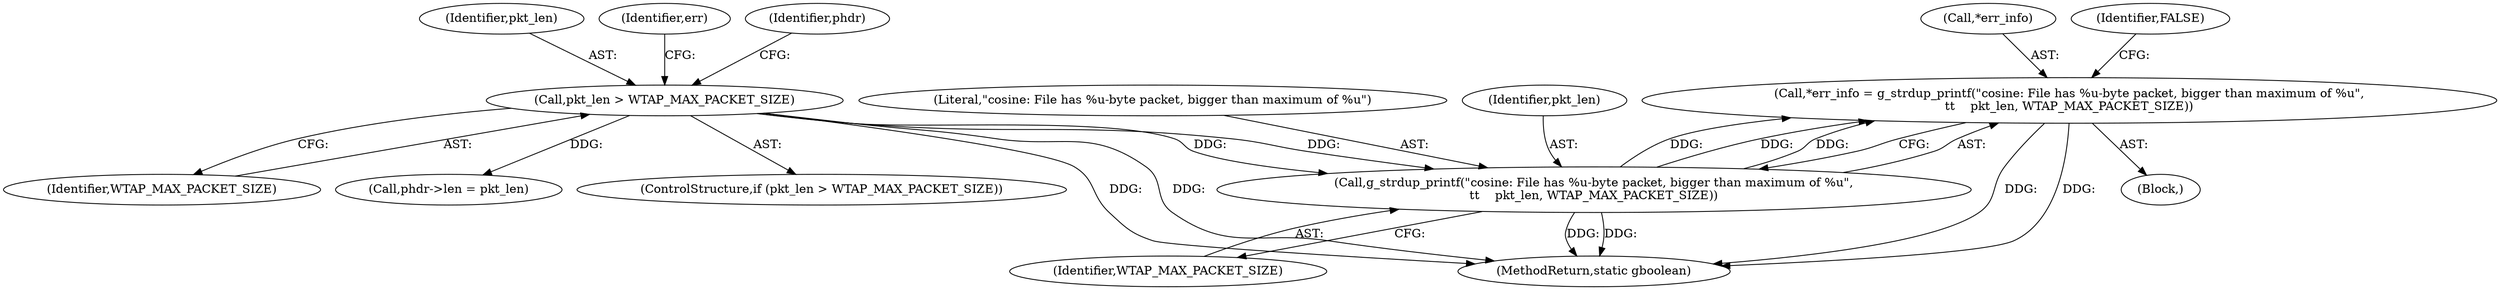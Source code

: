 digraph "0_wireshark_f5ec0afb766f19519ea9623152cca3bbe2229500_2@API" {
"1000291" [label="(Call,*err_info = g_strdup_printf(\"cosine: File has %u-byte packet, bigger than maximum of %u\",\n\t\t    pkt_len, WTAP_MAX_PACKET_SIZE))"];
"1000294" [label="(Call,g_strdup_printf(\"cosine: File has %u-byte packet, bigger than maximum of %u\",\n\t\t    pkt_len, WTAP_MAX_PACKET_SIZE))"];
"1000283" [label="(Call,pkt_len > WTAP_MAX_PACKET_SIZE)"];
"1000285" [label="(Identifier,WTAP_MAX_PACKET_SIZE)"];
"1000295" [label="(Literal,\"cosine: File has %u-byte packet, bigger than maximum of %u\")"];
"1000284" [label="(Identifier,pkt_len)"];
"1000291" [label="(Call,*err_info = g_strdup_printf(\"cosine: File has %u-byte packet, bigger than maximum of %u\",\n\t\t    pkt_len, WTAP_MAX_PACKET_SIZE))"];
"1000370" [label="(Call,phdr->len = pkt_len)"];
"1000299" [label="(Identifier,FALSE)"];
"1000296" [label="(Identifier,pkt_len)"];
"1000294" [label="(Call,g_strdup_printf(\"cosine: File has %u-byte packet, bigger than maximum of %u\",\n\t\t    pkt_len, WTAP_MAX_PACKET_SIZE))"];
"1000578" [label="(MethodReturn,static gboolean)"];
"1000289" [label="(Identifier,err)"];
"1000282" [label="(ControlStructure,if (pkt_len > WTAP_MAX_PACKET_SIZE))"];
"1000297" [label="(Identifier,WTAP_MAX_PACKET_SIZE)"];
"1000283" [label="(Call,pkt_len > WTAP_MAX_PACKET_SIZE)"];
"1000292" [label="(Call,*err_info)"];
"1000286" [label="(Block,)"];
"1000302" [label="(Identifier,phdr)"];
"1000291" -> "1000286"  [label="AST: "];
"1000291" -> "1000294"  [label="CFG: "];
"1000292" -> "1000291"  [label="AST: "];
"1000294" -> "1000291"  [label="AST: "];
"1000299" -> "1000291"  [label="CFG: "];
"1000291" -> "1000578"  [label="DDG: "];
"1000291" -> "1000578"  [label="DDG: "];
"1000294" -> "1000291"  [label="DDG: "];
"1000294" -> "1000291"  [label="DDG: "];
"1000294" -> "1000291"  [label="DDG: "];
"1000294" -> "1000297"  [label="CFG: "];
"1000295" -> "1000294"  [label="AST: "];
"1000296" -> "1000294"  [label="AST: "];
"1000297" -> "1000294"  [label="AST: "];
"1000294" -> "1000578"  [label="DDG: "];
"1000294" -> "1000578"  [label="DDG: "];
"1000283" -> "1000294"  [label="DDG: "];
"1000283" -> "1000294"  [label="DDG: "];
"1000283" -> "1000282"  [label="AST: "];
"1000283" -> "1000285"  [label="CFG: "];
"1000284" -> "1000283"  [label="AST: "];
"1000285" -> "1000283"  [label="AST: "];
"1000289" -> "1000283"  [label="CFG: "];
"1000302" -> "1000283"  [label="CFG: "];
"1000283" -> "1000578"  [label="DDG: "];
"1000283" -> "1000578"  [label="DDG: "];
"1000283" -> "1000370"  [label="DDG: "];
}

